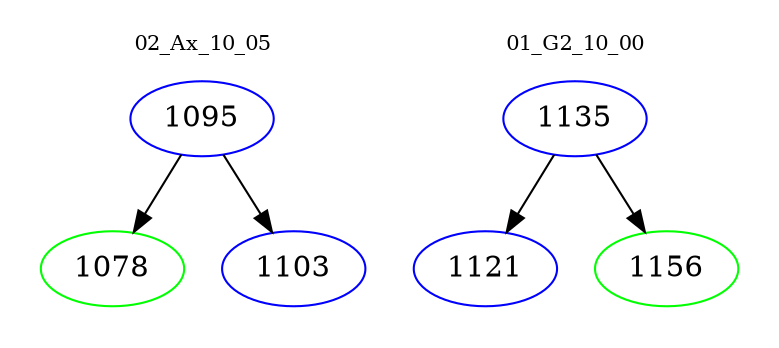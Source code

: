 digraph{
subgraph cluster_0 {
color = white
label = "02_Ax_10_05";
fontsize=10;
T0_1095 [label="1095", color="blue"]
T0_1095 -> T0_1078 [color="black"]
T0_1078 [label="1078", color="green"]
T0_1095 -> T0_1103 [color="black"]
T0_1103 [label="1103", color="blue"]
}
subgraph cluster_1 {
color = white
label = "01_G2_10_00";
fontsize=10;
T1_1135 [label="1135", color="blue"]
T1_1135 -> T1_1121 [color="black"]
T1_1121 [label="1121", color="blue"]
T1_1135 -> T1_1156 [color="black"]
T1_1156 [label="1156", color="green"]
}
}

